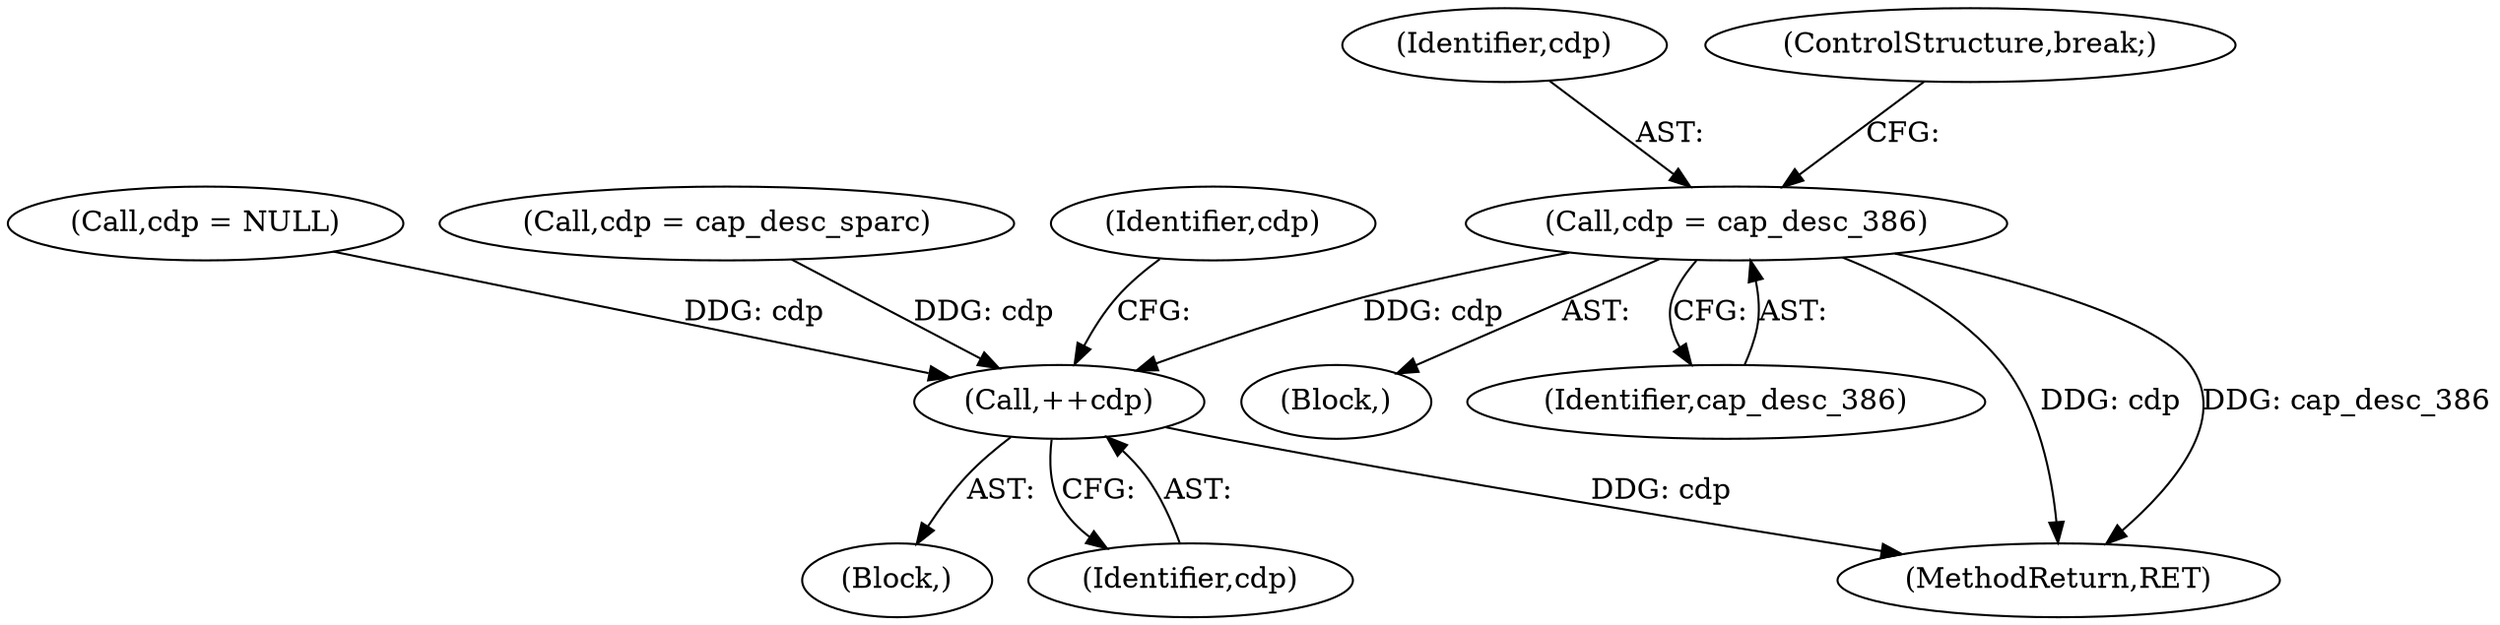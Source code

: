 digraph "0_file_ce90e05774dd77d86cfc8dfa6da57b32816841c4_5@pointer" {
"1000579" [label="(Call,cdp = cap_desc_386)"];
"1000631" [label="(Call,++cdp)"];
"1000579" [label="(Call,cdp = cap_desc_386)"];
"1000568" [label="(Block,)"];
"1000581" [label="(Identifier,cap_desc_386)"];
"1000631" [label="(Call,++cdp)"];
"1000706" [label="(MethodReturn,RET)"];
"1000584" [label="(Call,cdp = NULL)"];
"1000580" [label="(Identifier,cdp)"];
"1000605" [label="(Block,)"];
"1000572" [label="(Call,cdp = cap_desc_sparc)"];
"1000603" [label="(Identifier,cdp)"];
"1000582" [label="(ControlStructure,break;)"];
"1000632" [label="(Identifier,cdp)"];
"1000579" -> "1000568"  [label="AST: "];
"1000579" -> "1000581"  [label="CFG: "];
"1000580" -> "1000579"  [label="AST: "];
"1000581" -> "1000579"  [label="AST: "];
"1000582" -> "1000579"  [label="CFG: "];
"1000579" -> "1000706"  [label="DDG: cdp"];
"1000579" -> "1000706"  [label="DDG: cap_desc_386"];
"1000579" -> "1000631"  [label="DDG: cdp"];
"1000631" -> "1000605"  [label="AST: "];
"1000631" -> "1000632"  [label="CFG: "];
"1000632" -> "1000631"  [label="AST: "];
"1000603" -> "1000631"  [label="CFG: "];
"1000631" -> "1000706"  [label="DDG: cdp"];
"1000572" -> "1000631"  [label="DDG: cdp"];
"1000584" -> "1000631"  [label="DDG: cdp"];
}
